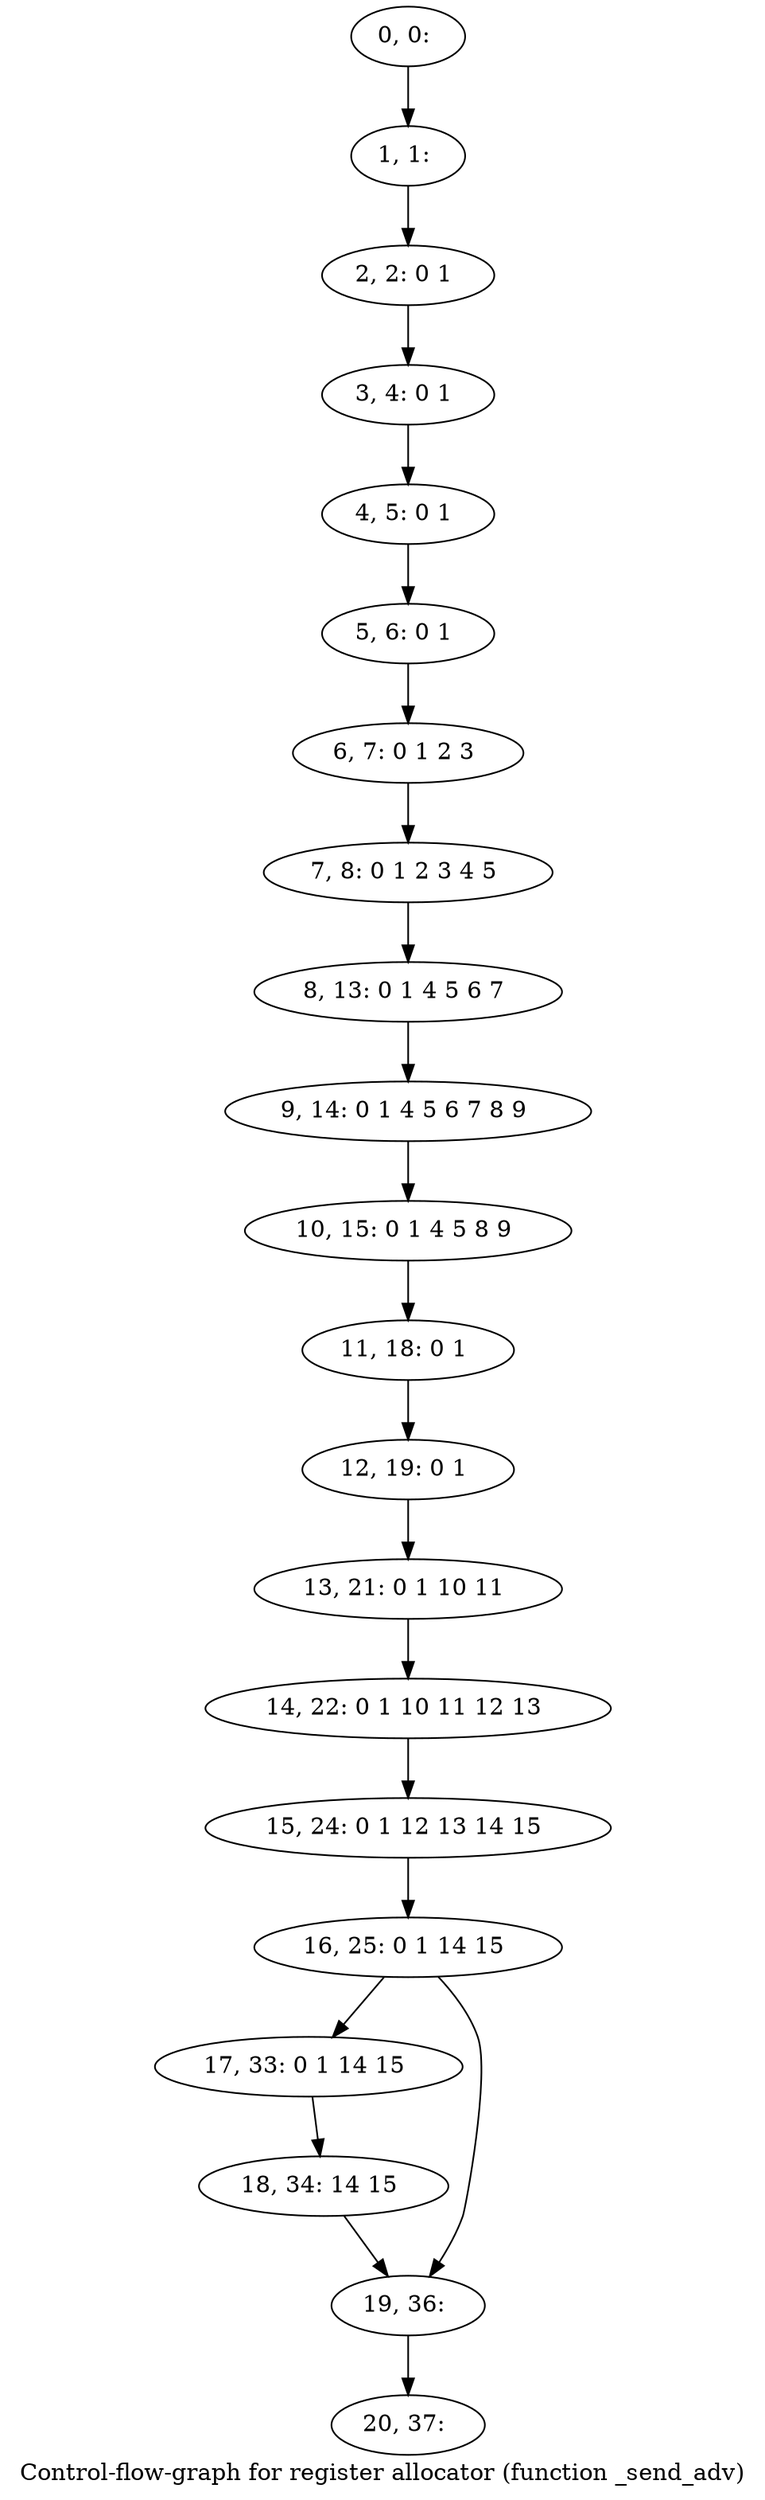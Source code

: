 digraph G {
graph [label="Control-flow-graph for register allocator (function _send_adv)"]
0[label="0, 0: "];
1[label="1, 1: "];
2[label="2, 2: 0 1 "];
3[label="3, 4: 0 1 "];
4[label="4, 5: 0 1 "];
5[label="5, 6: 0 1 "];
6[label="6, 7: 0 1 2 3 "];
7[label="7, 8: 0 1 2 3 4 5 "];
8[label="8, 13: 0 1 4 5 6 7 "];
9[label="9, 14: 0 1 4 5 6 7 8 9 "];
10[label="10, 15: 0 1 4 5 8 9 "];
11[label="11, 18: 0 1 "];
12[label="12, 19: 0 1 "];
13[label="13, 21: 0 1 10 11 "];
14[label="14, 22: 0 1 10 11 12 13 "];
15[label="15, 24: 0 1 12 13 14 15 "];
16[label="16, 25: 0 1 14 15 "];
17[label="17, 33: 0 1 14 15 "];
18[label="18, 34: 14 15 "];
19[label="19, 36: "];
20[label="20, 37: "];
0->1 ;
1->2 ;
2->3 ;
3->4 ;
4->5 ;
5->6 ;
6->7 ;
7->8 ;
8->9 ;
9->10 ;
10->11 ;
11->12 ;
12->13 ;
13->14 ;
14->15 ;
15->16 ;
16->17 ;
16->19 ;
17->18 ;
18->19 ;
19->20 ;
}
